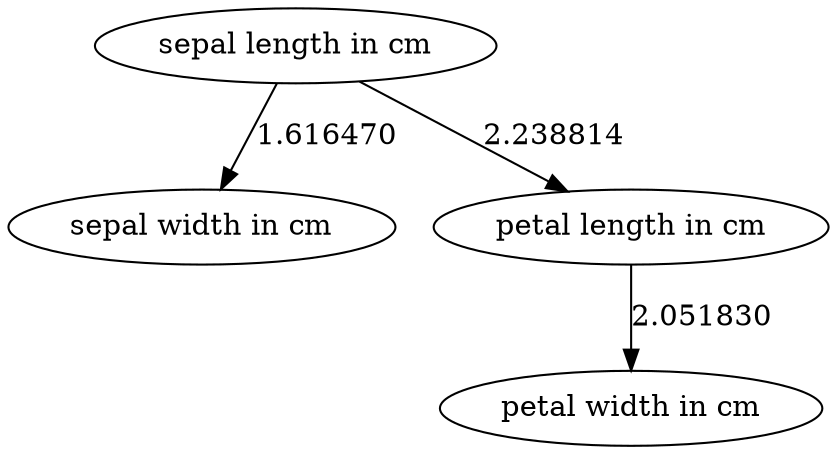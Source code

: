 digraph {
sepallengthincm[label="sepal length in cm"]
sepalwidthincm[label="sepal width in cm"]
petallengthincm[label="petal length in cm"]
petalwidthincm[label="petal width in cm"]
sepallengthincm->petallengthincm[label="2.238814"]
petallengthincm->petalwidthincm[label="2.051830"]
sepallengthincm->sepalwidthincm[label="1.616470"]
}